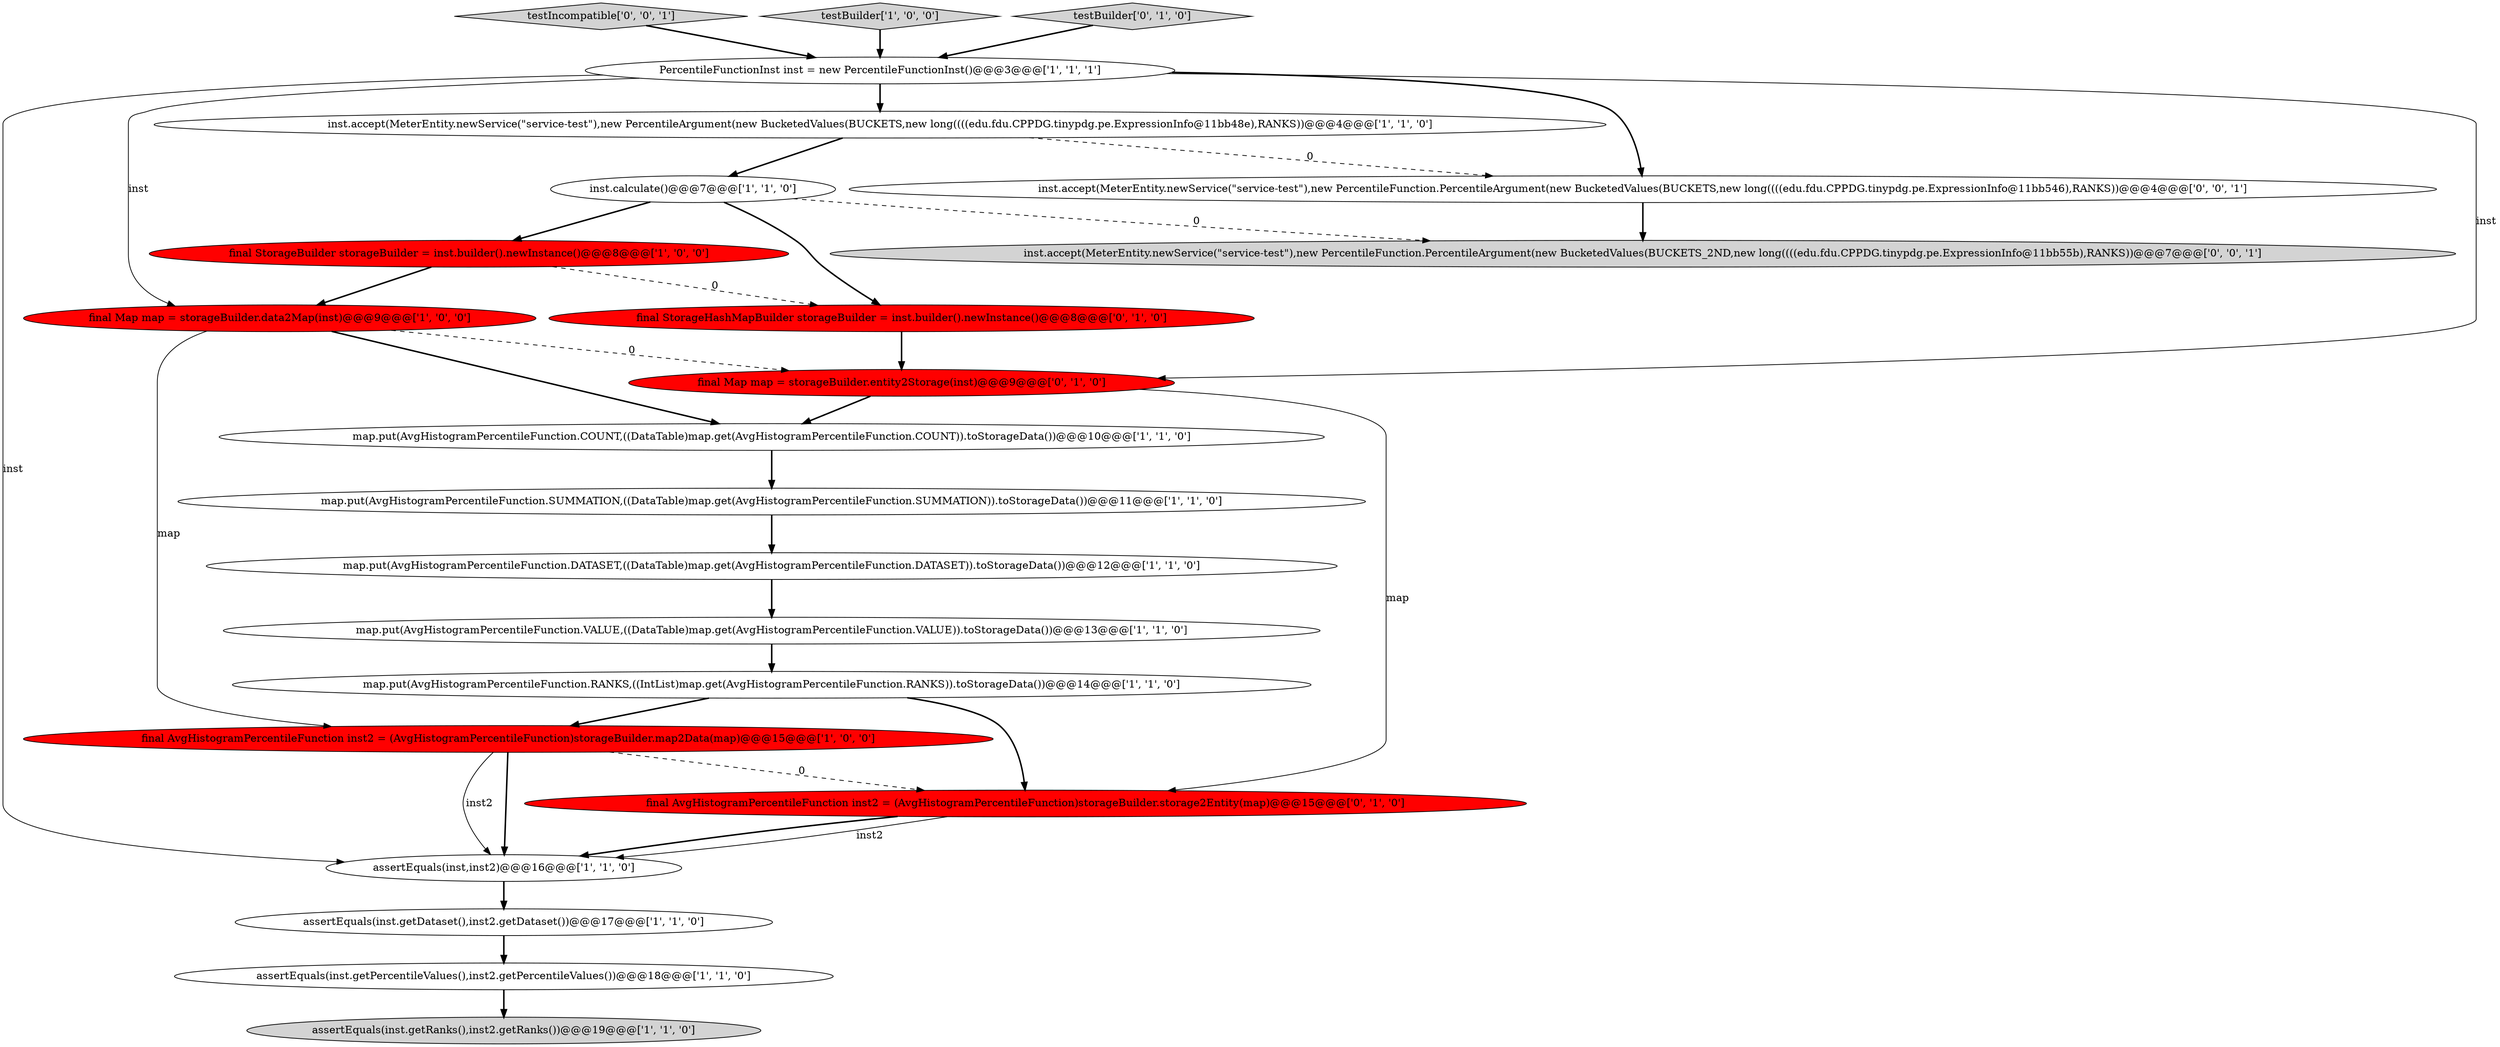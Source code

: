 digraph {
7 [style = filled, label = "assertEquals(inst,inst2)@@@16@@@['1', '1', '0']", fillcolor = white, shape = ellipse image = "AAA0AAABBB1BBB"];
4 [style = filled, label = "map.put(AvgHistogramPercentileFunction.RANKS,((IntList)map.get(AvgHistogramPercentileFunction.RANKS)).toStorageData())@@@14@@@['1', '1', '0']", fillcolor = white, shape = ellipse image = "AAA0AAABBB1BBB"];
19 [style = filled, label = "final AvgHistogramPercentileFunction inst2 = (AvgHistogramPercentileFunction)storageBuilder.storage2Entity(map)@@@15@@@['0', '1', '0']", fillcolor = red, shape = ellipse image = "AAA1AAABBB2BBB"];
20 [style = filled, label = "inst.accept(MeterEntity.newService(\"service-test\"),new PercentileFunction.PercentileArgument(new BucketedValues(BUCKETS_2ND,new long((((edu.fdu.CPPDG.tinypdg.pe.ExpressionInfo@11bb55b),RANKS))@@@7@@@['0', '0', '1']", fillcolor = lightgray, shape = ellipse image = "AAA0AAABBB3BBB"];
10 [style = filled, label = "assertEquals(inst.getDataset(),inst2.getDataset())@@@17@@@['1', '1', '0']", fillcolor = white, shape = ellipse image = "AAA0AAABBB1BBB"];
13 [style = filled, label = "map.put(AvgHistogramPercentileFunction.SUMMATION,((DataTable)map.get(AvgHistogramPercentileFunction.SUMMATION)).toStorageData())@@@11@@@['1', '1', '0']", fillcolor = white, shape = ellipse image = "AAA0AAABBB1BBB"];
12 [style = filled, label = "final StorageBuilder storageBuilder = inst.builder().newInstance()@@@8@@@['1', '0', '0']", fillcolor = red, shape = ellipse image = "AAA1AAABBB1BBB"];
8 [style = filled, label = "inst.calculate()@@@7@@@['1', '1', '0']", fillcolor = white, shape = ellipse image = "AAA0AAABBB1BBB"];
22 [style = filled, label = "testIncompatible['0', '0', '1']", fillcolor = lightgray, shape = diamond image = "AAA0AAABBB3BBB"];
14 [style = filled, label = "map.put(AvgHistogramPercentileFunction.VALUE,((DataTable)map.get(AvgHistogramPercentileFunction.VALUE)).toStorageData())@@@13@@@['1', '1', '0']", fillcolor = white, shape = ellipse image = "AAA0AAABBB1BBB"];
6 [style = filled, label = "map.put(AvgHistogramPercentileFunction.DATASET,((DataTable)map.get(AvgHistogramPercentileFunction.DATASET)).toStorageData())@@@12@@@['1', '1', '0']", fillcolor = white, shape = ellipse image = "AAA0AAABBB1BBB"];
11 [style = filled, label = "testBuilder['1', '0', '0']", fillcolor = lightgray, shape = diamond image = "AAA0AAABBB1BBB"];
2 [style = filled, label = "final Map map = storageBuilder.data2Map(inst)@@@9@@@['1', '0', '0']", fillcolor = red, shape = ellipse image = "AAA1AAABBB1BBB"];
5 [style = filled, label = "final AvgHistogramPercentileFunction inst2 = (AvgHistogramPercentileFunction)storageBuilder.map2Data(map)@@@15@@@['1', '0', '0']", fillcolor = red, shape = ellipse image = "AAA1AAABBB1BBB"];
15 [style = filled, label = "inst.accept(MeterEntity.newService(\"service-test\"),new PercentileArgument(new BucketedValues(BUCKETS,new long((((edu.fdu.CPPDG.tinypdg.pe.ExpressionInfo@11bb48e),RANKS))@@@4@@@['1', '1', '0']", fillcolor = white, shape = ellipse image = "AAA0AAABBB1BBB"];
3 [style = filled, label = "assertEquals(inst.getPercentileValues(),inst2.getPercentileValues())@@@18@@@['1', '1', '0']", fillcolor = white, shape = ellipse image = "AAA0AAABBB1BBB"];
16 [style = filled, label = "final Map map = storageBuilder.entity2Storage(inst)@@@9@@@['0', '1', '0']", fillcolor = red, shape = ellipse image = "AAA1AAABBB2BBB"];
0 [style = filled, label = "PercentileFunctionInst inst = new PercentileFunctionInst()@@@3@@@['1', '1', '1']", fillcolor = white, shape = ellipse image = "AAA0AAABBB1BBB"];
18 [style = filled, label = "testBuilder['0', '1', '0']", fillcolor = lightgray, shape = diamond image = "AAA0AAABBB2BBB"];
9 [style = filled, label = "assertEquals(inst.getRanks(),inst2.getRanks())@@@19@@@['1', '1', '0']", fillcolor = lightgray, shape = ellipse image = "AAA0AAABBB1BBB"];
21 [style = filled, label = "inst.accept(MeterEntity.newService(\"service-test\"),new PercentileFunction.PercentileArgument(new BucketedValues(BUCKETS,new long((((edu.fdu.CPPDG.tinypdg.pe.ExpressionInfo@11bb546),RANKS))@@@4@@@['0', '0', '1']", fillcolor = white, shape = ellipse image = "AAA0AAABBB3BBB"];
1 [style = filled, label = "map.put(AvgHistogramPercentileFunction.COUNT,((DataTable)map.get(AvgHistogramPercentileFunction.COUNT)).toStorageData())@@@10@@@['1', '1', '0']", fillcolor = white, shape = ellipse image = "AAA0AAABBB1BBB"];
17 [style = filled, label = "final StorageHashMapBuilder storageBuilder = inst.builder().newInstance()@@@8@@@['0', '1', '0']", fillcolor = red, shape = ellipse image = "AAA1AAABBB2BBB"];
2->5 [style = solid, label="map"];
7->10 [style = bold, label=""];
2->1 [style = bold, label=""];
4->19 [style = bold, label=""];
8->20 [style = dashed, label="0"];
12->17 [style = dashed, label="0"];
10->3 [style = bold, label=""];
15->21 [style = dashed, label="0"];
16->19 [style = solid, label="map"];
0->21 [style = bold, label=""];
0->2 [style = solid, label="inst"];
1->13 [style = bold, label=""];
0->15 [style = bold, label=""];
6->14 [style = bold, label=""];
3->9 [style = bold, label=""];
8->17 [style = bold, label=""];
12->2 [style = bold, label=""];
0->7 [style = solid, label="inst"];
11->0 [style = bold, label=""];
21->20 [style = bold, label=""];
22->0 [style = bold, label=""];
16->1 [style = bold, label=""];
2->16 [style = dashed, label="0"];
5->7 [style = solid, label="inst2"];
19->7 [style = solid, label="inst2"];
5->7 [style = bold, label=""];
13->6 [style = bold, label=""];
0->16 [style = solid, label="inst"];
5->19 [style = dashed, label="0"];
4->5 [style = bold, label=""];
19->7 [style = bold, label=""];
15->8 [style = bold, label=""];
8->12 [style = bold, label=""];
18->0 [style = bold, label=""];
17->16 [style = bold, label=""];
14->4 [style = bold, label=""];
}
